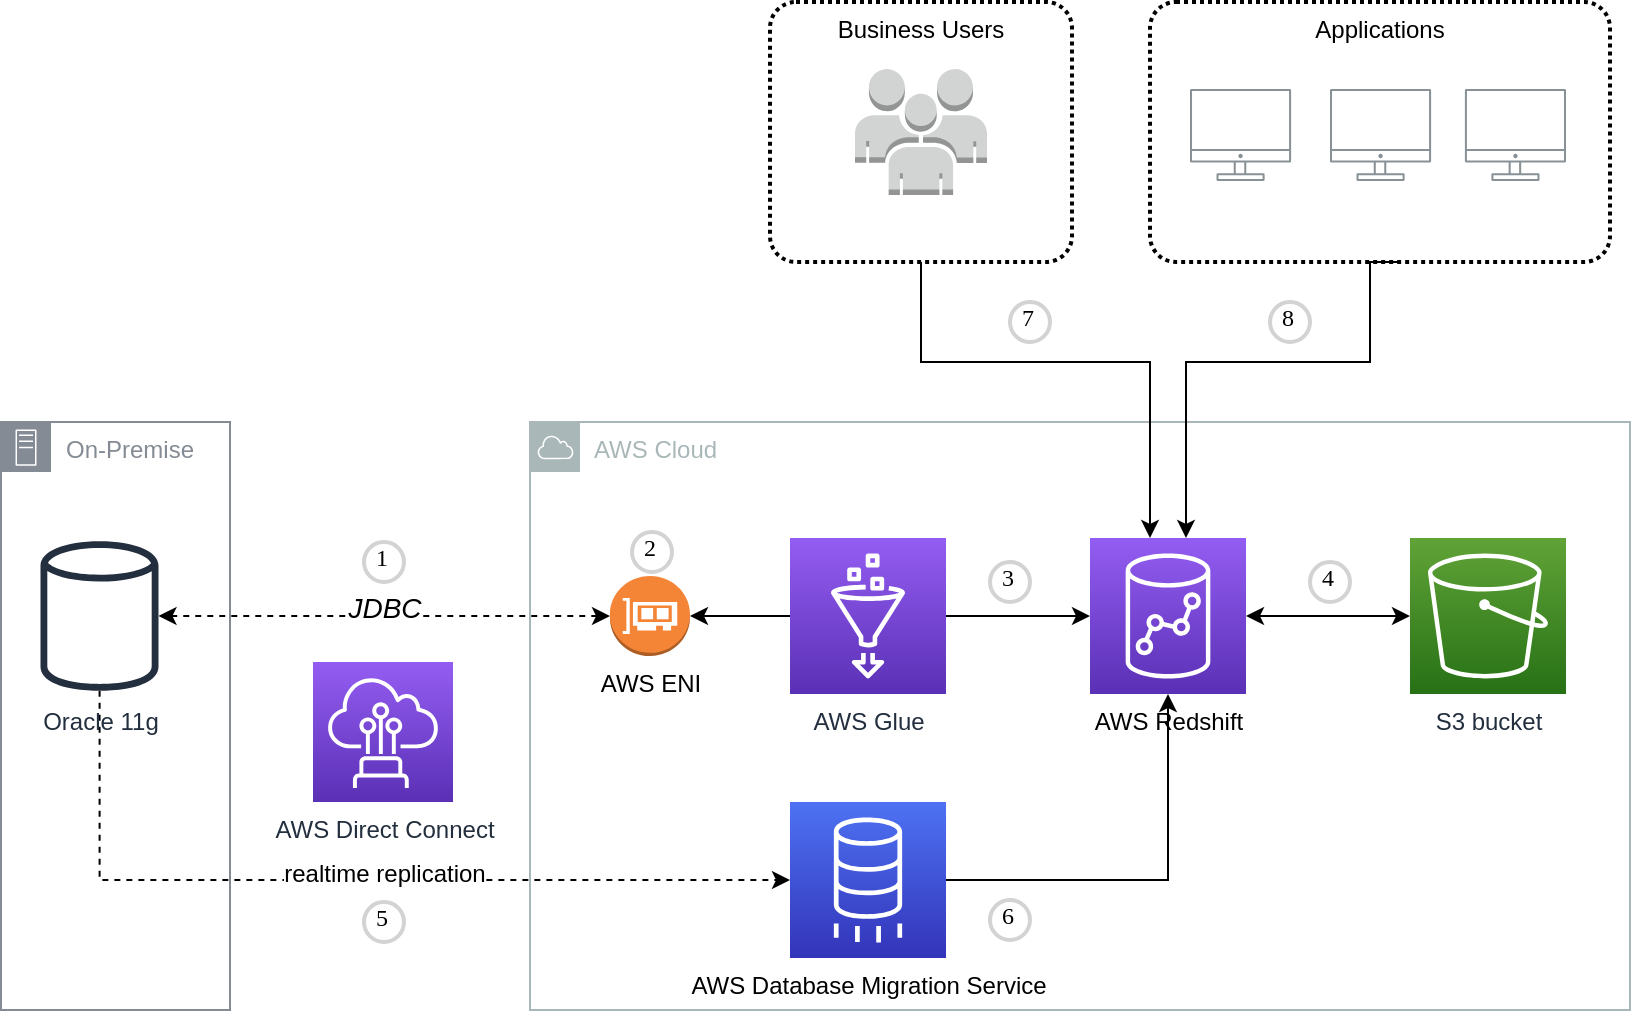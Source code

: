 <mxfile version="14.9.2" type="github">
  <diagram id="6eVxhd2TRdLCq7R75qMY" name="Page-1">
    <mxGraphModel dx="1237" dy="1838" grid="1" gridSize="10" guides="1" tooltips="1" connect="1" arrows="1" fold="1" page="1" pageScale="1" pageWidth="850" pageHeight="1100" math="0" shadow="0">
      <root>
        <mxCell id="0" />
        <mxCell id="1" parent="0" />
        <mxCell id="m3BJ8GWjitMkYbj-D_fS-11" style="edgeStyle=orthogonalEdgeStyle;rounded=0;orthogonalLoop=1;jettySize=auto;html=1;dashed=1;" parent="1" target="m3BJ8GWjitMkYbj-D_fS-10" edge="1" source="m3BJ8GWjitMkYbj-D_fS-83">
          <mxGeometry relative="1" as="geometry">
            <mxPoint x="218.5" y="249" as="sourcePoint" />
            <Array as="points">
              <mxPoint x="125" y="249" />
            </Array>
          </mxGeometry>
        </mxCell>
        <mxCell id="m3BJ8GWjitMkYbj-D_fS-35" value="realtime replication" style="edgeLabel;html=1;align=center;verticalAlign=middle;resizable=0;points=[];fontSize=12;" parent="m3BJ8GWjitMkYbj-D_fS-11" vertex="1" connectable="0">
          <mxGeometry x="0.213" y="3" relative="1" as="geometry">
            <mxPoint x="-30" as="offset" />
          </mxGeometry>
        </mxCell>
        <mxCell id="JTViNeLRjHj_04MWLepB-1" style="edgeStyle=orthogonalEdgeStyle;rounded=0;orthogonalLoop=1;jettySize=auto;html=1;" edge="1" parent="1" source="m3BJ8GWjitMkYbj-D_fS-10" target="m3BJ8GWjitMkYbj-D_fS-79">
          <mxGeometry relative="1" as="geometry" />
        </mxCell>
        <mxCell id="m3BJ8GWjitMkYbj-D_fS-10" value="&lt;span style=&quot;color: rgb(0 , 0 , 0)&quot;&gt;AWS Database Migration Service&lt;/span&gt;" style="points=[[0,0,0],[0.25,0,0],[0.5,0,0],[0.75,0,0],[1,0,0],[0,1,0],[0.25,1,0],[0.5,1,0],[0.75,1,0],[1,1,0],[0,0.25,0],[0,0.5,0],[0,0.75,0],[1,0.25,0],[1,0.5,0],[1,0.75,0]];outlineConnect=0;fontColor=#232F3E;gradientColor=#4D72F3;gradientDirection=north;fillColor=#3334B9;strokeColor=#ffffff;dashed=0;verticalLabelPosition=bottom;verticalAlign=top;align=center;html=1;fontSize=12;fontStyle=0;aspect=fixed;shape=mxgraph.aws4.resourceIcon;resIcon=mxgraph.aws4.database_migration_service;" parent="1" vertex="1">
          <mxGeometry x="470" y="210" width="78" height="78" as="geometry" />
        </mxCell>
        <mxCell id="m3BJ8GWjitMkYbj-D_fS-75" value="AWS Cloud" style="outlineConnect=0;gradientColor=none;html=1;whiteSpace=wrap;fontSize=12;fontStyle=0;shape=mxgraph.aws4.group;grIcon=mxgraph.aws4.group_aws_cloud;strokeColor=#AAB7B8;fillColor=none;verticalAlign=top;align=left;spacingLeft=30;fontColor=#AAB7B8;dashed=0;" parent="1" vertex="1">
          <mxGeometry x="340" y="20" width="550" height="294" as="geometry" />
        </mxCell>
        <mxCell id="JTViNeLRjHj_04MWLepB-3" value="" style="edgeStyle=orthogonalEdgeStyle;rounded=0;orthogonalLoop=1;jettySize=auto;html=1;startArrow=classic;startFill=1;" edge="1" parent="1" source="m3BJ8GWjitMkYbj-D_fS-79" target="JTViNeLRjHj_04MWLepB-2">
          <mxGeometry relative="1" as="geometry" />
        </mxCell>
        <mxCell id="m3BJ8GWjitMkYbj-D_fS-79" value="&lt;span style=&quot;color: rgb(0 , 0 , 0)&quot;&gt;AWS Redshift&lt;/span&gt;" style="points=[[0,0,0],[0.25,0,0],[0.5,0,0],[0.75,0,0],[1,0,0],[0,1,0],[0.25,1,0],[0.5,1,0],[0.75,1,0],[1,1,0],[0,0.25,0],[0,0.5,0],[0,0.75,0],[1,0.25,0],[1,0.5,0],[1,0.75,0]];outlineConnect=0;fontColor=#232F3E;gradientColor=#945DF2;gradientDirection=north;fillColor=#5A30B5;strokeColor=#ffffff;dashed=0;verticalLabelPosition=bottom;verticalAlign=top;align=center;html=1;fontSize=12;fontStyle=0;aspect=fixed;shape=mxgraph.aws4.resourceIcon;resIcon=mxgraph.aws4.redshift;" parent="1" vertex="1">
          <mxGeometry x="620" y="78" width="78" height="78" as="geometry" />
        </mxCell>
        <mxCell id="m3BJ8GWjitMkYbj-D_fS-80" value="AWS Direct Connect" style="points=[[0,0,0],[0.25,0,0],[0.5,0,0],[0.75,0,0],[1,0,0],[0,1,0],[0.25,1,0],[0.5,1,0],[0.75,1,0],[1,1,0],[0,0.25,0],[0,0.5,0],[0,0.75,0],[1,0.25,0],[1,0.5,0],[1,0.75,0]];outlineConnect=0;fontColor=#232F3E;gradientColor=#945DF2;gradientDirection=north;fillColor=#5A30B5;strokeColor=#ffffff;dashed=0;verticalLabelPosition=bottom;verticalAlign=top;align=center;html=1;fontSize=12;fontStyle=0;aspect=fixed;shape=mxgraph.aws4.resourceIcon;resIcon=mxgraph.aws4.direct_connect;" parent="1" vertex="1">
          <mxGeometry x="231.5" y="140" width="70" height="70" as="geometry" />
        </mxCell>
        <mxCell id="m3BJ8GWjitMkYbj-D_fS-82" value="On-Premise" style="outlineConnect=0;gradientColor=none;html=1;whiteSpace=wrap;fontSize=12;fontStyle=0;shape=mxgraph.aws4.group;grIcon=mxgraph.aws4.group_on_premise;strokeColor=#858B94;fillColor=none;verticalAlign=top;align=left;spacingLeft=30;fontColor=#858B94;dashed=0;" parent="1" vertex="1">
          <mxGeometry x="75.5" y="20" width="114.5" height="294" as="geometry" />
        </mxCell>
        <mxCell id="m3BJ8GWjitMkYbj-D_fS-83" value="Oracle 11g" style="outlineConnect=0;fontColor=#232F3E;gradientColor=none;fillColor=#232F3E;strokeColor=none;dashed=0;verticalLabelPosition=bottom;verticalAlign=top;align=center;html=1;fontSize=12;fontStyle=0;aspect=fixed;pointerEvents=1;shape=mxgraph.aws4.generic_database;" parent="1" vertex="1">
          <mxGeometry x="95.25" y="78" width="59" height="78" as="geometry" />
        </mxCell>
        <mxCell id="m3BJ8GWjitMkYbj-D_fS-86" value="" style="edgeStyle=orthogonalEdgeStyle;rounded=1;orthogonalLoop=1;jettySize=auto;html=1;fontSize=12;startArrow=none;startFill=0;" parent="1" source="m3BJ8GWjitMkYbj-D_fS-84" target="m3BJ8GWjitMkYbj-D_fS-79" edge="1">
          <mxGeometry relative="1" as="geometry" />
        </mxCell>
        <mxCell id="m3BJ8GWjitMkYbj-D_fS-87" value="" style="edgeStyle=orthogonalEdgeStyle;rounded=1;orthogonalLoop=1;jettySize=auto;html=1;fontSize=12;startArrow=none;startFill=0;" parent="1" source="m3BJ8GWjitMkYbj-D_fS-84" target="m3BJ8GWjitMkYbj-D_fS-85" edge="1">
          <mxGeometry relative="1" as="geometry" />
        </mxCell>
        <mxCell id="m3BJ8GWjitMkYbj-D_fS-84" value="AWS Glue" style="points=[[0,0,0],[0.25,0,0],[0.5,0,0],[0.75,0,0],[1,0,0],[0,1,0],[0.25,1,0],[0.5,1,0],[0.75,1,0],[1,1,0],[0,0.25,0],[0,0.5,0],[0,0.75,0],[1,0.25,0],[1,0.5,0],[1,0.75,0]];outlineConnect=0;fontColor=#232F3E;gradientColor=#945DF2;gradientDirection=north;fillColor=#5A30B5;strokeColor=#ffffff;dashed=0;verticalLabelPosition=bottom;verticalAlign=top;align=center;html=1;fontSize=12;fontStyle=0;aspect=fixed;shape=mxgraph.aws4.resourceIcon;resIcon=mxgraph.aws4.glue;" parent="1" vertex="1">
          <mxGeometry x="470" y="78" width="78" height="78" as="geometry" />
        </mxCell>
        <mxCell id="m3BJ8GWjitMkYbj-D_fS-88" value="" style="edgeStyle=orthogonalEdgeStyle;rounded=1;orthogonalLoop=1;jettySize=auto;html=1;fontSize=12;startArrow=classic;startFill=1;dashed=1;" parent="1" source="m3BJ8GWjitMkYbj-D_fS-85" target="m3BJ8GWjitMkYbj-D_fS-83" edge="1">
          <mxGeometry relative="1" as="geometry" />
        </mxCell>
        <mxCell id="m3BJ8GWjitMkYbj-D_fS-89" value="JDBC" style="edgeLabel;html=1;align=center;verticalAlign=middle;resizable=0;points=[];fontSize=14;fontStyle=2" parent="m3BJ8GWjitMkYbj-D_fS-88" vertex="1" connectable="0">
          <mxGeometry x="0.178" y="-4" relative="1" as="geometry">
            <mxPoint x="20" as="offset" />
          </mxGeometry>
        </mxCell>
        <mxCell id="m3BJ8GWjitMkYbj-D_fS-85" value="AWS ENI" style="outlineConnect=0;dashed=0;verticalLabelPosition=bottom;verticalAlign=top;align=center;html=1;shape=mxgraph.aws3.elastic_network_interface;fillColor=#F58536;gradientColor=none;fontSize=12;" parent="1" vertex="1">
          <mxGeometry x="380" y="97" width="40" height="40" as="geometry" />
        </mxCell>
        <mxCell id="JTViNeLRjHj_04MWLepB-2" value="S3 bucket" style="points=[[0,0,0],[0.25,0,0],[0.5,0,0],[0.75,0,0],[1,0,0],[0,1,0],[0.25,1,0],[0.5,1,0],[0.75,1,0],[1,1,0],[0,0.25,0],[0,0.5,0],[0,0.75,0],[1,0.25,0],[1,0.5,0],[1,0.75,0]];outlineConnect=0;fontColor=#232F3E;gradientColor=#60A337;gradientDirection=north;fillColor=#277116;strokeColor=#ffffff;dashed=0;verticalLabelPosition=bottom;verticalAlign=top;align=center;html=1;fontSize=12;fontStyle=0;aspect=fixed;shape=mxgraph.aws4.resourceIcon;resIcon=mxgraph.aws4.s3;" vertex="1" parent="1">
          <mxGeometry x="780" y="78" width="78" height="78" as="geometry" />
        </mxCell>
        <mxCell id="JTViNeLRjHj_04MWLepB-4" value="" style="outlineConnect=0;dashed=0;verticalLabelPosition=bottom;verticalAlign=top;align=center;html=1;shape=mxgraph.aws3.users;fillColor=#D2D3D3;gradientColor=none;" vertex="1" parent="1">
          <mxGeometry x="502.5" y="-156.5" width="66" height="63" as="geometry" />
        </mxCell>
        <mxCell id="JTViNeLRjHj_04MWLepB-7" style="edgeStyle=orthogonalEdgeStyle;rounded=0;orthogonalLoop=1;jettySize=auto;html=1;startArrow=none;startFill=0;" edge="1" parent="1" source="JTViNeLRjHj_04MWLepB-6" target="m3BJ8GWjitMkYbj-D_fS-79">
          <mxGeometry relative="1" as="geometry">
            <Array as="points">
              <mxPoint x="536" y="-10" />
              <mxPoint x="650" y="-10" />
            </Array>
          </mxGeometry>
        </mxCell>
        <mxCell id="JTViNeLRjHj_04MWLepB-6" value="Business Users" style="rounded=1;arcSize=10;dashed=1;fillColor=none;gradientColor=none;dashPattern=1 1;strokeWidth=2;verticalAlign=top;" vertex="1" parent="1">
          <mxGeometry x="460" y="-190" width="151" height="130" as="geometry" />
        </mxCell>
        <mxCell id="JTViNeLRjHj_04MWLepB-12" value="" style="edgeStyle=orthogonalEdgeStyle;rounded=0;orthogonalLoop=1;jettySize=auto;html=1;startArrow=none;startFill=0;" edge="1" parent="1">
          <mxGeometry relative="1" as="geometry">
            <mxPoint x="774" y="-60" as="sourcePoint" />
            <mxPoint x="668" y="78" as="targetPoint" />
            <Array as="points">
              <mxPoint x="760" y="-60" />
              <mxPoint x="760" y="-10" />
              <mxPoint x="668" y="-10" />
            </Array>
          </mxGeometry>
        </mxCell>
        <mxCell id="JTViNeLRjHj_04MWLepB-8" value="Applications" style="rounded=1;arcSize=10;dashed=1;fillColor=none;gradientColor=none;dashPattern=1 1;strokeWidth=2;verticalAlign=top;" vertex="1" parent="1">
          <mxGeometry x="650" y="-190" width="230" height="130" as="geometry" />
        </mxCell>
        <mxCell id="JTViNeLRjHj_04MWLepB-9" value="&lt;br&gt;&lt;br&gt;" style="outlineConnect=0;gradientColor=none;fontColor=#545B64;strokeColor=none;fillColor=#879196;dashed=0;verticalLabelPosition=bottom;verticalAlign=top;align=center;html=1;fontSize=12;fontStyle=0;aspect=fixed;shape=mxgraph.aws4.illustration_desktop;pointerEvents=1" vertex="1" parent="1">
          <mxGeometry x="670" y="-146.5" width="50.55" height="46" as="geometry" />
        </mxCell>
        <mxCell id="JTViNeLRjHj_04MWLepB-10" value="&lt;br&gt;&lt;br&gt;" style="outlineConnect=0;gradientColor=none;fontColor=#545B64;strokeColor=none;fillColor=#879196;dashed=0;verticalLabelPosition=bottom;verticalAlign=top;align=center;html=1;fontSize=12;fontStyle=0;aspect=fixed;shape=mxgraph.aws4.illustration_desktop;pointerEvents=1" vertex="1" parent="1">
          <mxGeometry x="740" y="-146.5" width="50.55" height="46" as="geometry" />
        </mxCell>
        <mxCell id="JTViNeLRjHj_04MWLepB-11" value="&lt;br&gt;&lt;br&gt;" style="outlineConnect=0;gradientColor=none;fontColor=#545B64;strokeColor=none;fillColor=#879196;dashed=0;verticalLabelPosition=bottom;verticalAlign=top;align=center;html=1;fontSize=12;fontStyle=0;aspect=fixed;shape=mxgraph.aws4.illustration_desktop;pointerEvents=1" vertex="1" parent="1">
          <mxGeometry x="807.45" y="-146.5" width="50.55" height="46" as="geometry" />
        </mxCell>
        <mxCell id="JTViNeLRjHj_04MWLepB-13" value="1" style="ellipse;whiteSpace=wrap;html=1;aspect=fixed;strokeWidth=2;fontFamily=Tahoma;spacingBottom=4;spacingRight=2;strokeColor=#d3d3d3;verticalAlign=middle;" vertex="1" parent="1">
          <mxGeometry x="257" y="80" width="20" height="20" as="geometry" />
        </mxCell>
        <mxCell id="JTViNeLRjHj_04MWLepB-14" value="2" style="ellipse;whiteSpace=wrap;html=1;aspect=fixed;strokeWidth=2;fontFamily=Tahoma;spacingBottom=4;spacingRight=2;strokeColor=#d3d3d3;verticalAlign=middle;" vertex="1" parent="1">
          <mxGeometry x="391" y="75" width="20" height="20" as="geometry" />
        </mxCell>
        <mxCell id="JTViNeLRjHj_04MWLepB-15" value="3" style="ellipse;whiteSpace=wrap;html=1;aspect=fixed;strokeWidth=2;fontFamily=Tahoma;spacingBottom=4;spacingRight=2;strokeColor=#d3d3d3;verticalAlign=middle;" vertex="1" parent="1">
          <mxGeometry x="570" y="90" width="20" height="20" as="geometry" />
        </mxCell>
        <mxCell id="JTViNeLRjHj_04MWLepB-18" value="4" style="ellipse;whiteSpace=wrap;html=1;aspect=fixed;strokeWidth=2;fontFamily=Tahoma;spacingBottom=4;spacingRight=2;strokeColor=#d3d3d3;verticalAlign=middle;" vertex="1" parent="1">
          <mxGeometry x="730" y="90" width="20" height="20" as="geometry" />
        </mxCell>
        <mxCell id="JTViNeLRjHj_04MWLepB-19" value="5" style="ellipse;whiteSpace=wrap;html=1;aspect=fixed;strokeWidth=2;fontFamily=Tahoma;spacingBottom=4;spacingRight=2;strokeColor=#d3d3d3;verticalAlign=middle;" vertex="1" parent="1">
          <mxGeometry x="257" y="260" width="20" height="20" as="geometry" />
        </mxCell>
        <mxCell id="JTViNeLRjHj_04MWLepB-20" value="6" style="ellipse;whiteSpace=wrap;html=1;aspect=fixed;strokeWidth=2;fontFamily=Tahoma;spacingBottom=4;spacingRight=2;strokeColor=#d3d3d3;verticalAlign=middle;" vertex="1" parent="1">
          <mxGeometry x="570" y="259" width="20" height="20" as="geometry" />
        </mxCell>
        <mxCell id="JTViNeLRjHj_04MWLepB-21" value="7" style="ellipse;whiteSpace=wrap;html=1;aspect=fixed;strokeWidth=2;fontFamily=Tahoma;spacingBottom=4;spacingRight=2;strokeColor=#d3d3d3;verticalAlign=middle;align=center;" vertex="1" parent="1">
          <mxGeometry x="580" y="-40" width="20" height="20" as="geometry" />
        </mxCell>
        <mxCell id="JTViNeLRjHj_04MWLepB-22" value="8" style="ellipse;whiteSpace=wrap;html=1;aspect=fixed;strokeWidth=2;fontFamily=Tahoma;spacingBottom=4;spacingRight=2;strokeColor=#d3d3d3;align=center;verticalAlign=middle;" vertex="1" parent="1">
          <mxGeometry x="710" y="-40" width="20" height="20" as="geometry" />
        </mxCell>
      </root>
    </mxGraphModel>
  </diagram>
</mxfile>
